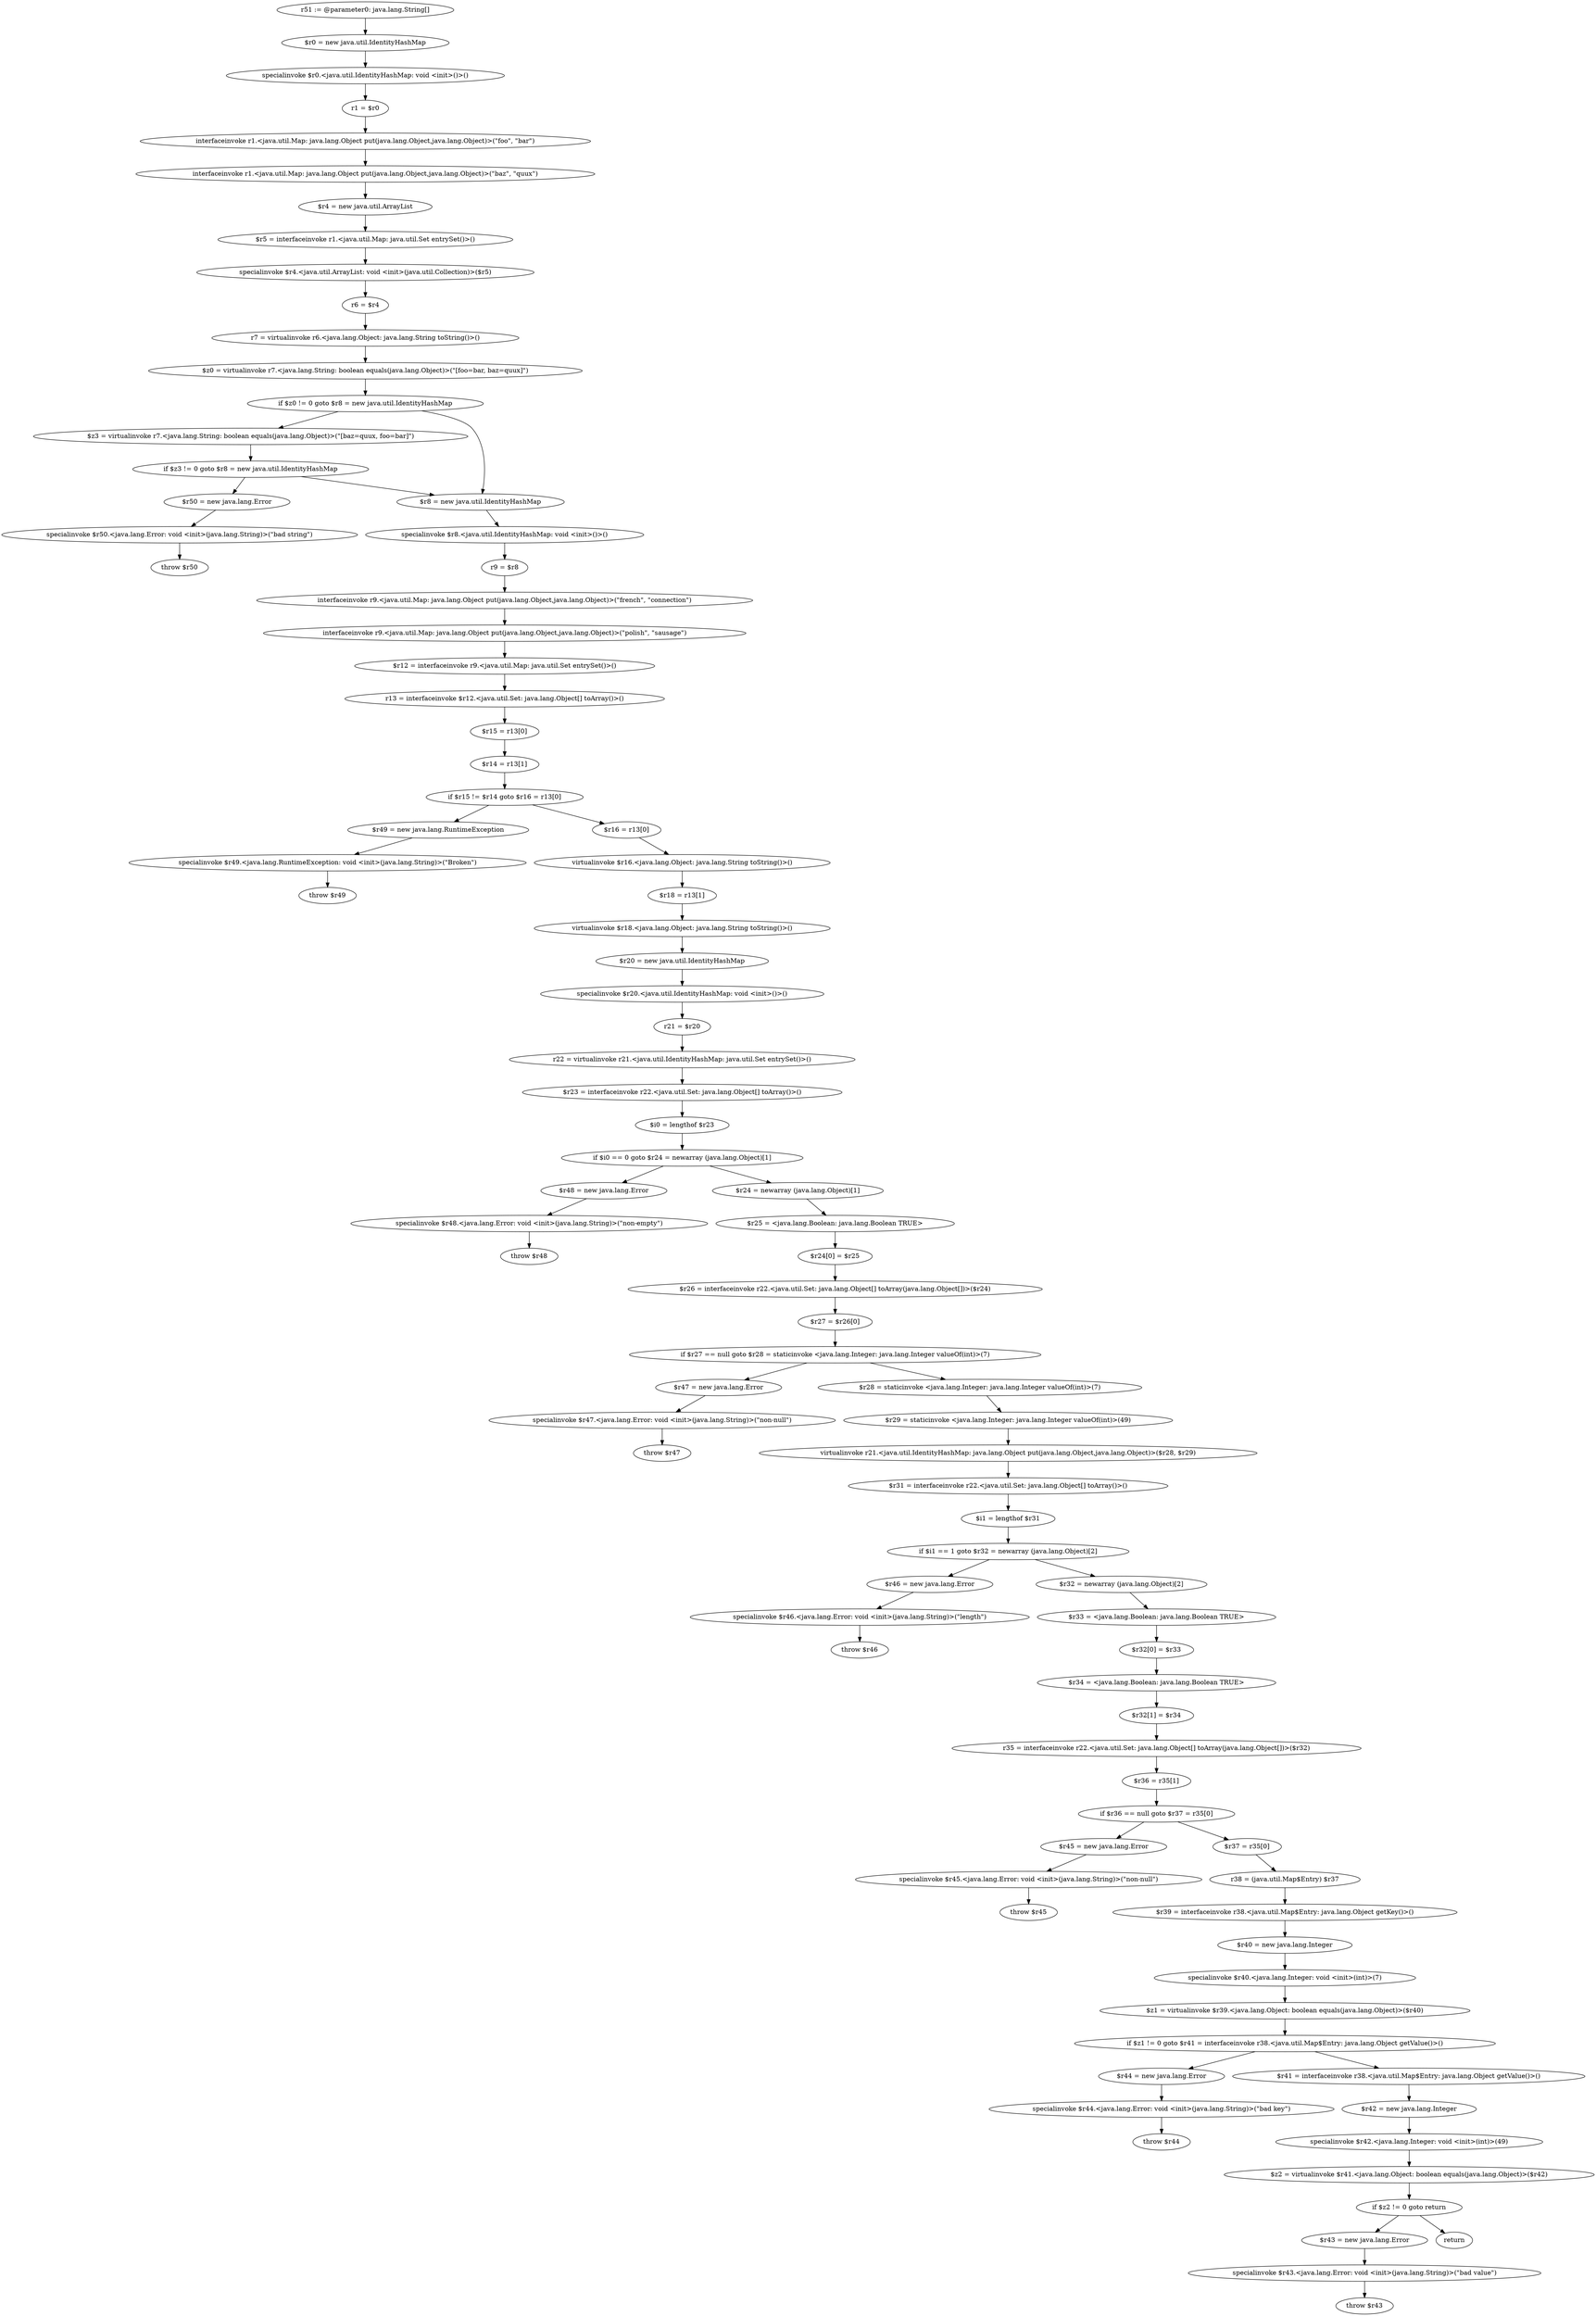 digraph "unitGraph" {
    "r51 := @parameter0: java.lang.String[]"
    "$r0 = new java.util.IdentityHashMap"
    "specialinvoke $r0.<java.util.IdentityHashMap: void <init>()>()"
    "r1 = $r0"
    "interfaceinvoke r1.<java.util.Map: java.lang.Object put(java.lang.Object,java.lang.Object)>(\"foo\", \"bar\")"
    "interfaceinvoke r1.<java.util.Map: java.lang.Object put(java.lang.Object,java.lang.Object)>(\"baz\", \"quux\")"
    "$r4 = new java.util.ArrayList"
    "$r5 = interfaceinvoke r1.<java.util.Map: java.util.Set entrySet()>()"
    "specialinvoke $r4.<java.util.ArrayList: void <init>(java.util.Collection)>($r5)"
    "r6 = $r4"
    "r7 = virtualinvoke r6.<java.lang.Object: java.lang.String toString()>()"
    "$z0 = virtualinvoke r7.<java.lang.String: boolean equals(java.lang.Object)>(\"[foo=bar, baz=quux]\")"
    "if $z0 != 0 goto $r8 = new java.util.IdentityHashMap"
    "$z3 = virtualinvoke r7.<java.lang.String: boolean equals(java.lang.Object)>(\"[baz=quux, foo=bar]\")"
    "if $z3 != 0 goto $r8 = new java.util.IdentityHashMap"
    "$r50 = new java.lang.Error"
    "specialinvoke $r50.<java.lang.Error: void <init>(java.lang.String)>(\"bad string\")"
    "throw $r50"
    "$r8 = new java.util.IdentityHashMap"
    "specialinvoke $r8.<java.util.IdentityHashMap: void <init>()>()"
    "r9 = $r8"
    "interfaceinvoke r9.<java.util.Map: java.lang.Object put(java.lang.Object,java.lang.Object)>(\"french\", \"connection\")"
    "interfaceinvoke r9.<java.util.Map: java.lang.Object put(java.lang.Object,java.lang.Object)>(\"polish\", \"sausage\")"
    "$r12 = interfaceinvoke r9.<java.util.Map: java.util.Set entrySet()>()"
    "r13 = interfaceinvoke $r12.<java.util.Set: java.lang.Object[] toArray()>()"
    "$r15 = r13[0]"
    "$r14 = r13[1]"
    "if $r15 != $r14 goto $r16 = r13[0]"
    "$r49 = new java.lang.RuntimeException"
    "specialinvoke $r49.<java.lang.RuntimeException: void <init>(java.lang.String)>(\"Broken\")"
    "throw $r49"
    "$r16 = r13[0]"
    "virtualinvoke $r16.<java.lang.Object: java.lang.String toString()>()"
    "$r18 = r13[1]"
    "virtualinvoke $r18.<java.lang.Object: java.lang.String toString()>()"
    "$r20 = new java.util.IdentityHashMap"
    "specialinvoke $r20.<java.util.IdentityHashMap: void <init>()>()"
    "r21 = $r20"
    "r22 = virtualinvoke r21.<java.util.IdentityHashMap: java.util.Set entrySet()>()"
    "$r23 = interfaceinvoke r22.<java.util.Set: java.lang.Object[] toArray()>()"
    "$i0 = lengthof $r23"
    "if $i0 == 0 goto $r24 = newarray (java.lang.Object)[1]"
    "$r48 = new java.lang.Error"
    "specialinvoke $r48.<java.lang.Error: void <init>(java.lang.String)>(\"non-empty\")"
    "throw $r48"
    "$r24 = newarray (java.lang.Object)[1]"
    "$r25 = <java.lang.Boolean: java.lang.Boolean TRUE>"
    "$r24[0] = $r25"
    "$r26 = interfaceinvoke r22.<java.util.Set: java.lang.Object[] toArray(java.lang.Object[])>($r24)"
    "$r27 = $r26[0]"
    "if $r27 == null goto $r28 = staticinvoke <java.lang.Integer: java.lang.Integer valueOf(int)>(7)"
    "$r47 = new java.lang.Error"
    "specialinvoke $r47.<java.lang.Error: void <init>(java.lang.String)>(\"non-null\")"
    "throw $r47"
    "$r28 = staticinvoke <java.lang.Integer: java.lang.Integer valueOf(int)>(7)"
    "$r29 = staticinvoke <java.lang.Integer: java.lang.Integer valueOf(int)>(49)"
    "virtualinvoke r21.<java.util.IdentityHashMap: java.lang.Object put(java.lang.Object,java.lang.Object)>($r28, $r29)"
    "$r31 = interfaceinvoke r22.<java.util.Set: java.lang.Object[] toArray()>()"
    "$i1 = lengthof $r31"
    "if $i1 == 1 goto $r32 = newarray (java.lang.Object)[2]"
    "$r46 = new java.lang.Error"
    "specialinvoke $r46.<java.lang.Error: void <init>(java.lang.String)>(\"length\")"
    "throw $r46"
    "$r32 = newarray (java.lang.Object)[2]"
    "$r33 = <java.lang.Boolean: java.lang.Boolean TRUE>"
    "$r32[0] = $r33"
    "$r34 = <java.lang.Boolean: java.lang.Boolean TRUE>"
    "$r32[1] = $r34"
    "r35 = interfaceinvoke r22.<java.util.Set: java.lang.Object[] toArray(java.lang.Object[])>($r32)"
    "$r36 = r35[1]"
    "if $r36 == null goto $r37 = r35[0]"
    "$r45 = new java.lang.Error"
    "specialinvoke $r45.<java.lang.Error: void <init>(java.lang.String)>(\"non-null\")"
    "throw $r45"
    "$r37 = r35[0]"
    "r38 = (java.util.Map$Entry) $r37"
    "$r39 = interfaceinvoke r38.<java.util.Map$Entry: java.lang.Object getKey()>()"
    "$r40 = new java.lang.Integer"
    "specialinvoke $r40.<java.lang.Integer: void <init>(int)>(7)"
    "$z1 = virtualinvoke $r39.<java.lang.Object: boolean equals(java.lang.Object)>($r40)"
    "if $z1 != 0 goto $r41 = interfaceinvoke r38.<java.util.Map$Entry: java.lang.Object getValue()>()"
    "$r44 = new java.lang.Error"
    "specialinvoke $r44.<java.lang.Error: void <init>(java.lang.String)>(\"bad key\")"
    "throw $r44"
    "$r41 = interfaceinvoke r38.<java.util.Map$Entry: java.lang.Object getValue()>()"
    "$r42 = new java.lang.Integer"
    "specialinvoke $r42.<java.lang.Integer: void <init>(int)>(49)"
    "$z2 = virtualinvoke $r41.<java.lang.Object: boolean equals(java.lang.Object)>($r42)"
    "if $z2 != 0 goto return"
    "$r43 = new java.lang.Error"
    "specialinvoke $r43.<java.lang.Error: void <init>(java.lang.String)>(\"bad value\")"
    "throw $r43"
    "return"
    "r51 := @parameter0: java.lang.String[]"->"$r0 = new java.util.IdentityHashMap";
    "$r0 = new java.util.IdentityHashMap"->"specialinvoke $r0.<java.util.IdentityHashMap: void <init>()>()";
    "specialinvoke $r0.<java.util.IdentityHashMap: void <init>()>()"->"r1 = $r0";
    "r1 = $r0"->"interfaceinvoke r1.<java.util.Map: java.lang.Object put(java.lang.Object,java.lang.Object)>(\"foo\", \"bar\")";
    "interfaceinvoke r1.<java.util.Map: java.lang.Object put(java.lang.Object,java.lang.Object)>(\"foo\", \"bar\")"->"interfaceinvoke r1.<java.util.Map: java.lang.Object put(java.lang.Object,java.lang.Object)>(\"baz\", \"quux\")";
    "interfaceinvoke r1.<java.util.Map: java.lang.Object put(java.lang.Object,java.lang.Object)>(\"baz\", \"quux\")"->"$r4 = new java.util.ArrayList";
    "$r4 = new java.util.ArrayList"->"$r5 = interfaceinvoke r1.<java.util.Map: java.util.Set entrySet()>()";
    "$r5 = interfaceinvoke r1.<java.util.Map: java.util.Set entrySet()>()"->"specialinvoke $r4.<java.util.ArrayList: void <init>(java.util.Collection)>($r5)";
    "specialinvoke $r4.<java.util.ArrayList: void <init>(java.util.Collection)>($r5)"->"r6 = $r4";
    "r6 = $r4"->"r7 = virtualinvoke r6.<java.lang.Object: java.lang.String toString()>()";
    "r7 = virtualinvoke r6.<java.lang.Object: java.lang.String toString()>()"->"$z0 = virtualinvoke r7.<java.lang.String: boolean equals(java.lang.Object)>(\"[foo=bar, baz=quux]\")";
    "$z0 = virtualinvoke r7.<java.lang.String: boolean equals(java.lang.Object)>(\"[foo=bar, baz=quux]\")"->"if $z0 != 0 goto $r8 = new java.util.IdentityHashMap";
    "if $z0 != 0 goto $r8 = new java.util.IdentityHashMap"->"$z3 = virtualinvoke r7.<java.lang.String: boolean equals(java.lang.Object)>(\"[baz=quux, foo=bar]\")";
    "if $z0 != 0 goto $r8 = new java.util.IdentityHashMap"->"$r8 = new java.util.IdentityHashMap";
    "$z3 = virtualinvoke r7.<java.lang.String: boolean equals(java.lang.Object)>(\"[baz=quux, foo=bar]\")"->"if $z3 != 0 goto $r8 = new java.util.IdentityHashMap";
    "if $z3 != 0 goto $r8 = new java.util.IdentityHashMap"->"$r50 = new java.lang.Error";
    "if $z3 != 0 goto $r8 = new java.util.IdentityHashMap"->"$r8 = new java.util.IdentityHashMap";
    "$r50 = new java.lang.Error"->"specialinvoke $r50.<java.lang.Error: void <init>(java.lang.String)>(\"bad string\")";
    "specialinvoke $r50.<java.lang.Error: void <init>(java.lang.String)>(\"bad string\")"->"throw $r50";
    "$r8 = new java.util.IdentityHashMap"->"specialinvoke $r8.<java.util.IdentityHashMap: void <init>()>()";
    "specialinvoke $r8.<java.util.IdentityHashMap: void <init>()>()"->"r9 = $r8";
    "r9 = $r8"->"interfaceinvoke r9.<java.util.Map: java.lang.Object put(java.lang.Object,java.lang.Object)>(\"french\", \"connection\")";
    "interfaceinvoke r9.<java.util.Map: java.lang.Object put(java.lang.Object,java.lang.Object)>(\"french\", \"connection\")"->"interfaceinvoke r9.<java.util.Map: java.lang.Object put(java.lang.Object,java.lang.Object)>(\"polish\", \"sausage\")";
    "interfaceinvoke r9.<java.util.Map: java.lang.Object put(java.lang.Object,java.lang.Object)>(\"polish\", \"sausage\")"->"$r12 = interfaceinvoke r9.<java.util.Map: java.util.Set entrySet()>()";
    "$r12 = interfaceinvoke r9.<java.util.Map: java.util.Set entrySet()>()"->"r13 = interfaceinvoke $r12.<java.util.Set: java.lang.Object[] toArray()>()";
    "r13 = interfaceinvoke $r12.<java.util.Set: java.lang.Object[] toArray()>()"->"$r15 = r13[0]";
    "$r15 = r13[0]"->"$r14 = r13[1]";
    "$r14 = r13[1]"->"if $r15 != $r14 goto $r16 = r13[0]";
    "if $r15 != $r14 goto $r16 = r13[0]"->"$r49 = new java.lang.RuntimeException";
    "if $r15 != $r14 goto $r16 = r13[0]"->"$r16 = r13[0]";
    "$r49 = new java.lang.RuntimeException"->"specialinvoke $r49.<java.lang.RuntimeException: void <init>(java.lang.String)>(\"Broken\")";
    "specialinvoke $r49.<java.lang.RuntimeException: void <init>(java.lang.String)>(\"Broken\")"->"throw $r49";
    "$r16 = r13[0]"->"virtualinvoke $r16.<java.lang.Object: java.lang.String toString()>()";
    "virtualinvoke $r16.<java.lang.Object: java.lang.String toString()>()"->"$r18 = r13[1]";
    "$r18 = r13[1]"->"virtualinvoke $r18.<java.lang.Object: java.lang.String toString()>()";
    "virtualinvoke $r18.<java.lang.Object: java.lang.String toString()>()"->"$r20 = new java.util.IdentityHashMap";
    "$r20 = new java.util.IdentityHashMap"->"specialinvoke $r20.<java.util.IdentityHashMap: void <init>()>()";
    "specialinvoke $r20.<java.util.IdentityHashMap: void <init>()>()"->"r21 = $r20";
    "r21 = $r20"->"r22 = virtualinvoke r21.<java.util.IdentityHashMap: java.util.Set entrySet()>()";
    "r22 = virtualinvoke r21.<java.util.IdentityHashMap: java.util.Set entrySet()>()"->"$r23 = interfaceinvoke r22.<java.util.Set: java.lang.Object[] toArray()>()";
    "$r23 = interfaceinvoke r22.<java.util.Set: java.lang.Object[] toArray()>()"->"$i0 = lengthof $r23";
    "$i0 = lengthof $r23"->"if $i0 == 0 goto $r24 = newarray (java.lang.Object)[1]";
    "if $i0 == 0 goto $r24 = newarray (java.lang.Object)[1]"->"$r48 = new java.lang.Error";
    "if $i0 == 0 goto $r24 = newarray (java.lang.Object)[1]"->"$r24 = newarray (java.lang.Object)[1]";
    "$r48 = new java.lang.Error"->"specialinvoke $r48.<java.lang.Error: void <init>(java.lang.String)>(\"non-empty\")";
    "specialinvoke $r48.<java.lang.Error: void <init>(java.lang.String)>(\"non-empty\")"->"throw $r48";
    "$r24 = newarray (java.lang.Object)[1]"->"$r25 = <java.lang.Boolean: java.lang.Boolean TRUE>";
    "$r25 = <java.lang.Boolean: java.lang.Boolean TRUE>"->"$r24[0] = $r25";
    "$r24[0] = $r25"->"$r26 = interfaceinvoke r22.<java.util.Set: java.lang.Object[] toArray(java.lang.Object[])>($r24)";
    "$r26 = interfaceinvoke r22.<java.util.Set: java.lang.Object[] toArray(java.lang.Object[])>($r24)"->"$r27 = $r26[0]";
    "$r27 = $r26[0]"->"if $r27 == null goto $r28 = staticinvoke <java.lang.Integer: java.lang.Integer valueOf(int)>(7)";
    "if $r27 == null goto $r28 = staticinvoke <java.lang.Integer: java.lang.Integer valueOf(int)>(7)"->"$r47 = new java.lang.Error";
    "if $r27 == null goto $r28 = staticinvoke <java.lang.Integer: java.lang.Integer valueOf(int)>(7)"->"$r28 = staticinvoke <java.lang.Integer: java.lang.Integer valueOf(int)>(7)";
    "$r47 = new java.lang.Error"->"specialinvoke $r47.<java.lang.Error: void <init>(java.lang.String)>(\"non-null\")";
    "specialinvoke $r47.<java.lang.Error: void <init>(java.lang.String)>(\"non-null\")"->"throw $r47";
    "$r28 = staticinvoke <java.lang.Integer: java.lang.Integer valueOf(int)>(7)"->"$r29 = staticinvoke <java.lang.Integer: java.lang.Integer valueOf(int)>(49)";
    "$r29 = staticinvoke <java.lang.Integer: java.lang.Integer valueOf(int)>(49)"->"virtualinvoke r21.<java.util.IdentityHashMap: java.lang.Object put(java.lang.Object,java.lang.Object)>($r28, $r29)";
    "virtualinvoke r21.<java.util.IdentityHashMap: java.lang.Object put(java.lang.Object,java.lang.Object)>($r28, $r29)"->"$r31 = interfaceinvoke r22.<java.util.Set: java.lang.Object[] toArray()>()";
    "$r31 = interfaceinvoke r22.<java.util.Set: java.lang.Object[] toArray()>()"->"$i1 = lengthof $r31";
    "$i1 = lengthof $r31"->"if $i1 == 1 goto $r32 = newarray (java.lang.Object)[2]";
    "if $i1 == 1 goto $r32 = newarray (java.lang.Object)[2]"->"$r46 = new java.lang.Error";
    "if $i1 == 1 goto $r32 = newarray (java.lang.Object)[2]"->"$r32 = newarray (java.lang.Object)[2]";
    "$r46 = new java.lang.Error"->"specialinvoke $r46.<java.lang.Error: void <init>(java.lang.String)>(\"length\")";
    "specialinvoke $r46.<java.lang.Error: void <init>(java.lang.String)>(\"length\")"->"throw $r46";
    "$r32 = newarray (java.lang.Object)[2]"->"$r33 = <java.lang.Boolean: java.lang.Boolean TRUE>";
    "$r33 = <java.lang.Boolean: java.lang.Boolean TRUE>"->"$r32[0] = $r33";
    "$r32[0] = $r33"->"$r34 = <java.lang.Boolean: java.lang.Boolean TRUE>";
    "$r34 = <java.lang.Boolean: java.lang.Boolean TRUE>"->"$r32[1] = $r34";
    "$r32[1] = $r34"->"r35 = interfaceinvoke r22.<java.util.Set: java.lang.Object[] toArray(java.lang.Object[])>($r32)";
    "r35 = interfaceinvoke r22.<java.util.Set: java.lang.Object[] toArray(java.lang.Object[])>($r32)"->"$r36 = r35[1]";
    "$r36 = r35[1]"->"if $r36 == null goto $r37 = r35[0]";
    "if $r36 == null goto $r37 = r35[0]"->"$r45 = new java.lang.Error";
    "if $r36 == null goto $r37 = r35[0]"->"$r37 = r35[0]";
    "$r45 = new java.lang.Error"->"specialinvoke $r45.<java.lang.Error: void <init>(java.lang.String)>(\"non-null\")";
    "specialinvoke $r45.<java.lang.Error: void <init>(java.lang.String)>(\"non-null\")"->"throw $r45";
    "$r37 = r35[0]"->"r38 = (java.util.Map$Entry) $r37";
    "r38 = (java.util.Map$Entry) $r37"->"$r39 = interfaceinvoke r38.<java.util.Map$Entry: java.lang.Object getKey()>()";
    "$r39 = interfaceinvoke r38.<java.util.Map$Entry: java.lang.Object getKey()>()"->"$r40 = new java.lang.Integer";
    "$r40 = new java.lang.Integer"->"specialinvoke $r40.<java.lang.Integer: void <init>(int)>(7)";
    "specialinvoke $r40.<java.lang.Integer: void <init>(int)>(7)"->"$z1 = virtualinvoke $r39.<java.lang.Object: boolean equals(java.lang.Object)>($r40)";
    "$z1 = virtualinvoke $r39.<java.lang.Object: boolean equals(java.lang.Object)>($r40)"->"if $z1 != 0 goto $r41 = interfaceinvoke r38.<java.util.Map$Entry: java.lang.Object getValue()>()";
    "if $z1 != 0 goto $r41 = interfaceinvoke r38.<java.util.Map$Entry: java.lang.Object getValue()>()"->"$r44 = new java.lang.Error";
    "if $z1 != 0 goto $r41 = interfaceinvoke r38.<java.util.Map$Entry: java.lang.Object getValue()>()"->"$r41 = interfaceinvoke r38.<java.util.Map$Entry: java.lang.Object getValue()>()";
    "$r44 = new java.lang.Error"->"specialinvoke $r44.<java.lang.Error: void <init>(java.lang.String)>(\"bad key\")";
    "specialinvoke $r44.<java.lang.Error: void <init>(java.lang.String)>(\"bad key\")"->"throw $r44";
    "$r41 = interfaceinvoke r38.<java.util.Map$Entry: java.lang.Object getValue()>()"->"$r42 = new java.lang.Integer";
    "$r42 = new java.lang.Integer"->"specialinvoke $r42.<java.lang.Integer: void <init>(int)>(49)";
    "specialinvoke $r42.<java.lang.Integer: void <init>(int)>(49)"->"$z2 = virtualinvoke $r41.<java.lang.Object: boolean equals(java.lang.Object)>($r42)";
    "$z2 = virtualinvoke $r41.<java.lang.Object: boolean equals(java.lang.Object)>($r42)"->"if $z2 != 0 goto return";
    "if $z2 != 0 goto return"->"$r43 = new java.lang.Error";
    "if $z2 != 0 goto return"->"return";
    "$r43 = new java.lang.Error"->"specialinvoke $r43.<java.lang.Error: void <init>(java.lang.String)>(\"bad value\")";
    "specialinvoke $r43.<java.lang.Error: void <init>(java.lang.String)>(\"bad value\")"->"throw $r43";
}
